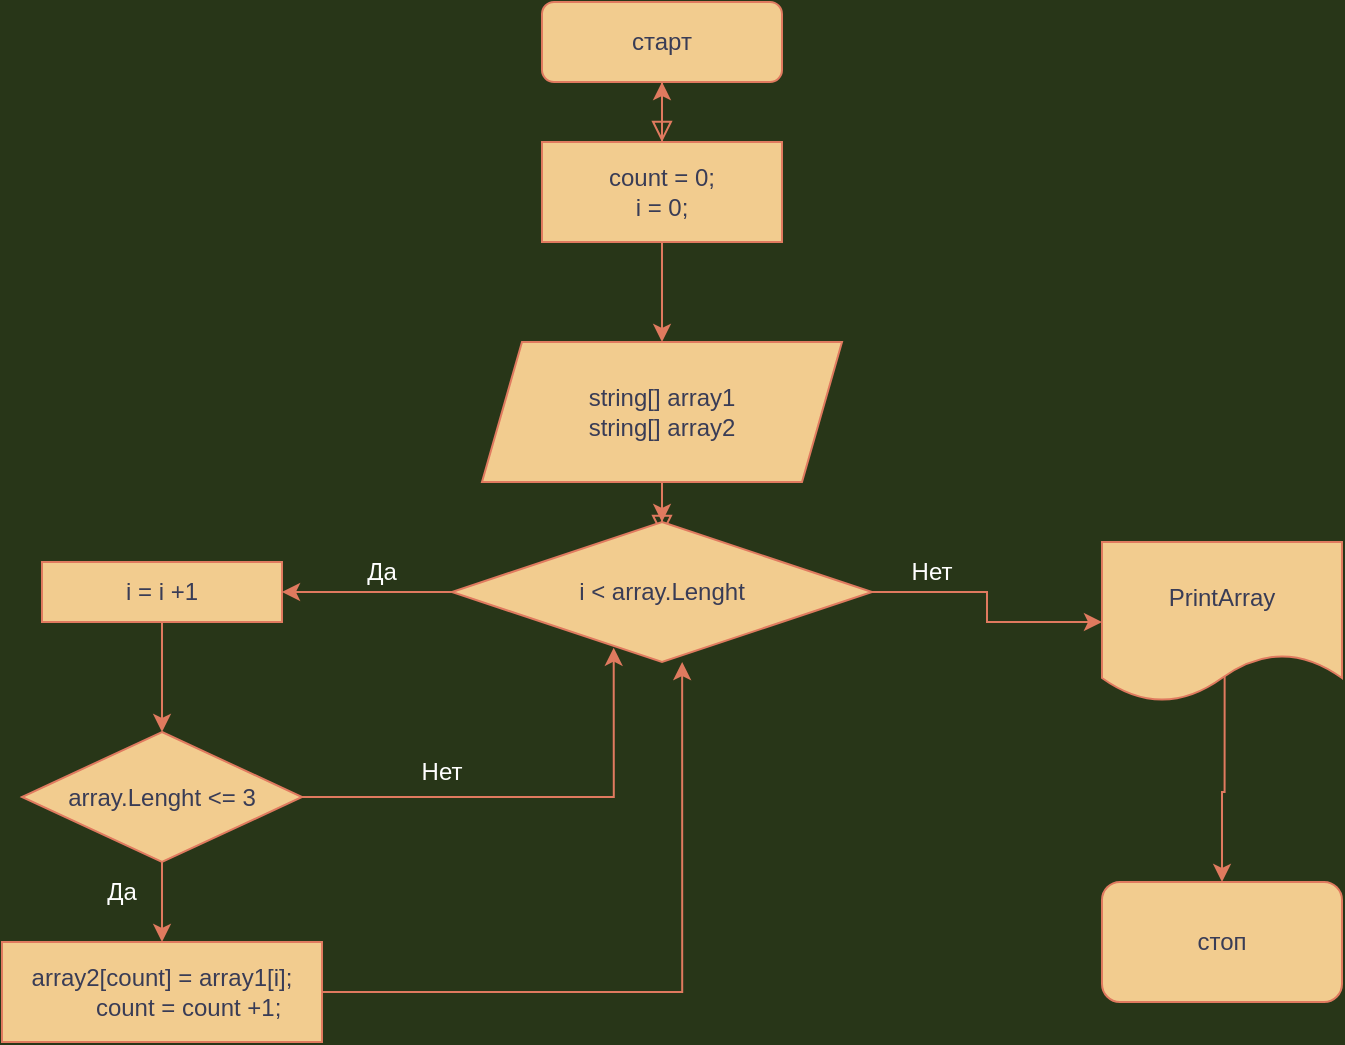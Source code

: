 <mxfile version="20.8.5" type="device"><diagram id="C5RBs43oDa-KdzZeNtuy" name="Page-1"><mxGraphModel dx="477" dy="263" grid="1" gridSize="10" guides="1" tooltips="1" connect="1" arrows="1" fold="1" page="1" pageScale="1" pageWidth="2339" pageHeight="3300" background="#283618" math="0" shadow="0"><root><mxCell id="WIyWlLk6GJQsqaUBKTNV-0"/><mxCell id="WIyWlLk6GJQsqaUBKTNV-1" parent="WIyWlLk6GJQsqaUBKTNV-0"/><mxCell id="WIyWlLk6GJQsqaUBKTNV-3" value="старт" style="rounded=1;whiteSpace=wrap;html=1;fontSize=12;glass=0;strokeWidth=1;shadow=0;fillColor=#F2CC8F;strokeColor=#E07A5F;fontColor=#393C56;labelBackgroundColor=none;" parent="WIyWlLk6GJQsqaUBKTNV-1" vertex="1"><mxGeometry x="520" y="60" width="120" height="40" as="geometry"/></mxCell><mxCell id="SoiMOp6Mim12ypw6VyUT-5" value="" style="rounded=0;html=1;jettySize=auto;orthogonalLoop=1;fontSize=11;endArrow=block;endFill=0;endSize=8;strokeWidth=1;shadow=0;labelBackgroundColor=none;entryX=0.5;entryY=0;entryDx=0;entryDy=0;exitX=0.5;exitY=1;exitDx=0;exitDy=0;strokeColor=#E07A5F;fontColor=default;" parent="WIyWlLk6GJQsqaUBKTNV-1" source="WIyWlLk6GJQsqaUBKTNV-3" edge="1"><mxGeometry y="10" relative="1" as="geometry"><mxPoint as="offset"/><mxPoint x="570" y="100" as="sourcePoint"/><mxPoint x="580" y="130" as="targetPoint"/></mxGeometry></mxCell><mxCell id="4Xoz0UG_5j7fOjsA0gbw-3" value="" style="edgeStyle=orthogonalEdgeStyle;rounded=0;orthogonalLoop=1;jettySize=auto;html=1;labelBackgroundColor=none;strokeColor=#E07A5F;fontColor=default;" edge="1" parent="WIyWlLk6GJQsqaUBKTNV-1" source="SoiMOp6Mim12ypw6VyUT-7" target="4Xoz0UG_5j7fOjsA0gbw-2"><mxGeometry relative="1" as="geometry"/></mxCell><mxCell id="SoiMOp6Mim12ypw6VyUT-7" value="string[] array1&lt;br&gt;string[] array2" style="shape=parallelogram;perimeter=parallelogramPerimeter;whiteSpace=wrap;html=1;fixedSize=1;fillColor=#F2CC8F;strokeColor=#E07A5F;fontColor=#393C56;labelBackgroundColor=none;" parent="WIyWlLk6GJQsqaUBKTNV-1" vertex="1"><mxGeometry x="490" y="230" width="180" height="70" as="geometry"/></mxCell><mxCell id="SoiMOp6Mim12ypw6VyUT-10" value="" style="rounded=0;html=1;jettySize=auto;orthogonalLoop=1;fontSize=11;endArrow=block;endFill=0;endSize=8;strokeWidth=1;shadow=0;labelBackgroundColor=none;exitX=0.5;exitY=1;exitDx=0;exitDy=0;strokeColor=#E07A5F;fontColor=default;" parent="WIyWlLk6GJQsqaUBKTNV-1" edge="1"><mxGeometry y="10" relative="1" as="geometry"><mxPoint as="offset"/><mxPoint x="580" y="300" as="sourcePoint"/><mxPoint x="580" y="327" as="targetPoint"/></mxGeometry></mxCell><mxCell id="4Xoz0UG_5j7fOjsA0gbw-29" style="edgeStyle=orthogonalEdgeStyle;rounded=0;orthogonalLoop=1;jettySize=auto;html=1;entryX=0.5;entryY=0;entryDx=0;entryDy=0;strokeColor=#E07A5F;fontColor=#FFFFFF;fillColor=#F2CC8F;exitX=0.511;exitY=0.828;exitDx=0;exitDy=0;exitPerimeter=0;" edge="1" parent="WIyWlLk6GJQsqaUBKTNV-1" source="SoiMOp6Mim12ypw6VyUT-11" target="SoiMOp6Mim12ypw6VyUT-15"><mxGeometry relative="1" as="geometry"/></mxCell><mxCell id="SoiMOp6Mim12ypw6VyUT-11" value="PrintArray" style="shape=document;whiteSpace=wrap;html=1;boundedLbl=1;rounded=0;fillColor=#F2CC8F;strokeColor=#E07A5F;fontColor=#393C56;labelBackgroundColor=none;" parent="WIyWlLk6GJQsqaUBKTNV-1" vertex="1"><mxGeometry x="800" y="330" width="120" height="80" as="geometry"/></mxCell><mxCell id="SoiMOp6Mim12ypw6VyUT-15" value="стоп" style="rounded=1;whiteSpace=wrap;html=1;fillColor=#F2CC8F;strokeColor=#E07A5F;fontColor=#393C56;labelBackgroundColor=none;" parent="WIyWlLk6GJQsqaUBKTNV-1" vertex="1"><mxGeometry x="800" y="500" width="120" height="60" as="geometry"/></mxCell><mxCell id="4Xoz0UG_5j7fOjsA0gbw-14" value="" style="edgeStyle=orthogonalEdgeStyle;rounded=0;orthogonalLoop=1;jettySize=auto;html=1;strokeColor=#E07A5F;fontColor=#393C56;fillColor=#F2CC8F;" edge="1" parent="WIyWlLk6GJQsqaUBKTNV-1" source="4Xoz0UG_5j7fOjsA0gbw-2" target="4Xoz0UG_5j7fOjsA0gbw-13"><mxGeometry relative="1" as="geometry"/></mxCell><mxCell id="4Xoz0UG_5j7fOjsA0gbw-27" style="edgeStyle=orthogonalEdgeStyle;rounded=0;orthogonalLoop=1;jettySize=auto;html=1;exitX=1;exitY=0.5;exitDx=0;exitDy=0;entryX=0;entryY=0.5;entryDx=0;entryDy=0;strokeColor=#E07A5F;fontColor=#FFFFFF;fillColor=#F2CC8F;" edge="1" parent="WIyWlLk6GJQsqaUBKTNV-1" source="4Xoz0UG_5j7fOjsA0gbw-2" target="SoiMOp6Mim12ypw6VyUT-11"><mxGeometry relative="1" as="geometry"/></mxCell><mxCell id="4Xoz0UG_5j7fOjsA0gbw-2" value="i &amp;lt; array.Lenght" style="rhombus;whiteSpace=wrap;html=1;fillColor=#F2CC8F;strokeColor=#E07A5F;fontColor=#393C56;labelBackgroundColor=none;" vertex="1" parent="WIyWlLk6GJQsqaUBKTNV-1"><mxGeometry x="475" y="320" width="210" height="70" as="geometry"/></mxCell><mxCell id="4Xoz0UG_5j7fOjsA0gbw-11" value="" style="edgeStyle=orthogonalEdgeStyle;rounded=0;orthogonalLoop=1;jettySize=auto;html=1;strokeColor=#E07A5F;fontColor=#393C56;fillColor=#F2CC8F;" edge="1" parent="WIyWlLk6GJQsqaUBKTNV-1" source="4Xoz0UG_5j7fOjsA0gbw-10" target="WIyWlLk6GJQsqaUBKTNV-3"><mxGeometry relative="1" as="geometry"/></mxCell><mxCell id="4Xoz0UG_5j7fOjsA0gbw-10" value="count = 0;&lt;br&gt;i = 0;" style="rounded=0;whiteSpace=wrap;html=1;strokeColor=#E07A5F;fontColor=#393C56;fillColor=#F2CC8F;" vertex="1" parent="WIyWlLk6GJQsqaUBKTNV-1"><mxGeometry x="520" y="130" width="120" height="50" as="geometry"/></mxCell><mxCell id="4Xoz0UG_5j7fOjsA0gbw-12" value="" style="endArrow=classic;html=1;rounded=0;strokeColor=#E07A5F;fontColor=#393C56;fillColor=#F2CC8F;exitX=0.5;exitY=1;exitDx=0;exitDy=0;entryX=0.5;entryY=0;entryDx=0;entryDy=0;" edge="1" parent="WIyWlLk6GJQsqaUBKTNV-1" source="4Xoz0UG_5j7fOjsA0gbw-10" target="SoiMOp6Mim12ypw6VyUT-7"><mxGeometry width="50" height="50" relative="1" as="geometry"><mxPoint x="490" y="320" as="sourcePoint"/><mxPoint x="540" y="270" as="targetPoint"/></mxGeometry></mxCell><mxCell id="4Xoz0UG_5j7fOjsA0gbw-16" value="" style="edgeStyle=orthogonalEdgeStyle;rounded=0;orthogonalLoop=1;jettySize=auto;html=1;strokeColor=#E07A5F;fontColor=#393C56;fillColor=#F2CC8F;" edge="1" parent="WIyWlLk6GJQsqaUBKTNV-1" source="4Xoz0UG_5j7fOjsA0gbw-13" target="4Xoz0UG_5j7fOjsA0gbw-15"><mxGeometry relative="1" as="geometry"/></mxCell><mxCell id="4Xoz0UG_5j7fOjsA0gbw-13" value="i = i +1" style="whiteSpace=wrap;html=1;fillColor=#F2CC8F;strokeColor=#E07A5F;fontColor=#393C56;labelBackgroundColor=none;" vertex="1" parent="WIyWlLk6GJQsqaUBKTNV-1"><mxGeometry x="270" y="340" width="120" height="30" as="geometry"/></mxCell><mxCell id="4Xoz0UG_5j7fOjsA0gbw-18" value="" style="edgeStyle=orthogonalEdgeStyle;rounded=0;orthogonalLoop=1;jettySize=auto;html=1;strokeColor=#E07A5F;fontColor=#393C56;fillColor=#F2CC8F;" edge="1" parent="WIyWlLk6GJQsqaUBKTNV-1" source="4Xoz0UG_5j7fOjsA0gbw-15" target="4Xoz0UG_5j7fOjsA0gbw-17"><mxGeometry relative="1" as="geometry"/></mxCell><mxCell id="4Xoz0UG_5j7fOjsA0gbw-21" style="edgeStyle=orthogonalEdgeStyle;rounded=0;orthogonalLoop=1;jettySize=auto;html=1;exitX=1;exitY=0.5;exitDx=0;exitDy=0;entryX=0.385;entryY=0.898;entryDx=0;entryDy=0;entryPerimeter=0;strokeColor=#E07A5F;fontColor=#FFFFFF;fillColor=#F2CC8F;" edge="1" parent="WIyWlLk6GJQsqaUBKTNV-1" source="4Xoz0UG_5j7fOjsA0gbw-15" target="4Xoz0UG_5j7fOjsA0gbw-2"><mxGeometry relative="1" as="geometry"/></mxCell><mxCell id="4Xoz0UG_5j7fOjsA0gbw-15" value="array.Lenght &amp;lt;= 3" style="rhombus;whiteSpace=wrap;html=1;fillColor=#F2CC8F;strokeColor=#E07A5F;fontColor=#393C56;labelBackgroundColor=none;" vertex="1" parent="WIyWlLk6GJQsqaUBKTNV-1"><mxGeometry x="260" y="425" width="140" height="65" as="geometry"/></mxCell><mxCell id="4Xoz0UG_5j7fOjsA0gbw-25" style="edgeStyle=orthogonalEdgeStyle;rounded=0;orthogonalLoop=1;jettySize=auto;html=1;exitX=1;exitY=0.5;exitDx=0;exitDy=0;strokeColor=#E07A5F;fontColor=#FFFFFF;fillColor=#F2CC8F;entryX=0.548;entryY=1;entryDx=0;entryDy=0;entryPerimeter=0;" edge="1" parent="WIyWlLk6GJQsqaUBKTNV-1" source="4Xoz0UG_5j7fOjsA0gbw-17" target="4Xoz0UG_5j7fOjsA0gbw-2"><mxGeometry relative="1" as="geometry"><mxPoint x="590.034" y="415" as="targetPoint"/></mxGeometry></mxCell><mxCell id="4Xoz0UG_5j7fOjsA0gbw-17" value="&lt;div&gt;array2[count] = array1[i];&lt;/div&gt;&lt;div&gt;&amp;nbsp; &amp;nbsp; &amp;nbsp; &amp;nbsp; count = count +1;&lt;/div&gt;" style="whiteSpace=wrap;html=1;fillColor=#F2CC8F;strokeColor=#E07A5F;fontColor=#393C56;labelBackgroundColor=none;" vertex="1" parent="WIyWlLk6GJQsqaUBKTNV-1"><mxGeometry x="250" y="530" width="160" height="50" as="geometry"/></mxCell><mxCell id="4Xoz0UG_5j7fOjsA0gbw-19" value="&lt;font color=&quot;#ffffff&quot;&gt;Да&lt;/font&gt;" style="text;html=1;strokeColor=none;fillColor=none;align=center;verticalAlign=middle;whiteSpace=wrap;rounded=0;fontColor=#393C56;" vertex="1" parent="WIyWlLk6GJQsqaUBKTNV-1"><mxGeometry x="410" y="330" width="60" height="30" as="geometry"/></mxCell><mxCell id="4Xoz0UG_5j7fOjsA0gbw-20" value="&lt;font color=&quot;#ffffff&quot;&gt;Да&lt;/font&gt;" style="text;html=1;strokeColor=none;fillColor=none;align=center;verticalAlign=middle;whiteSpace=wrap;rounded=0;fontColor=#393C56;" vertex="1" parent="WIyWlLk6GJQsqaUBKTNV-1"><mxGeometry x="280" y="490" width="60" height="30" as="geometry"/></mxCell><mxCell id="4Xoz0UG_5j7fOjsA0gbw-26" value="&lt;font color=&quot;#ffffff&quot;&gt;Нет&lt;/font&gt;" style="text;html=1;strokeColor=none;fillColor=none;align=center;verticalAlign=middle;whiteSpace=wrap;rounded=0;fontColor=#393C56;" vertex="1" parent="WIyWlLk6GJQsqaUBKTNV-1"><mxGeometry x="440" y="430" width="60" height="30" as="geometry"/></mxCell><mxCell id="4Xoz0UG_5j7fOjsA0gbw-28" value="&lt;font color=&quot;#ffffff&quot;&gt;Нет&lt;/font&gt;" style="text;html=1;strokeColor=none;fillColor=none;align=center;verticalAlign=middle;whiteSpace=wrap;rounded=0;fontColor=#393C56;" vertex="1" parent="WIyWlLk6GJQsqaUBKTNV-1"><mxGeometry x="685" y="330" width="60" height="30" as="geometry"/></mxCell></root></mxGraphModel></diagram></mxfile>